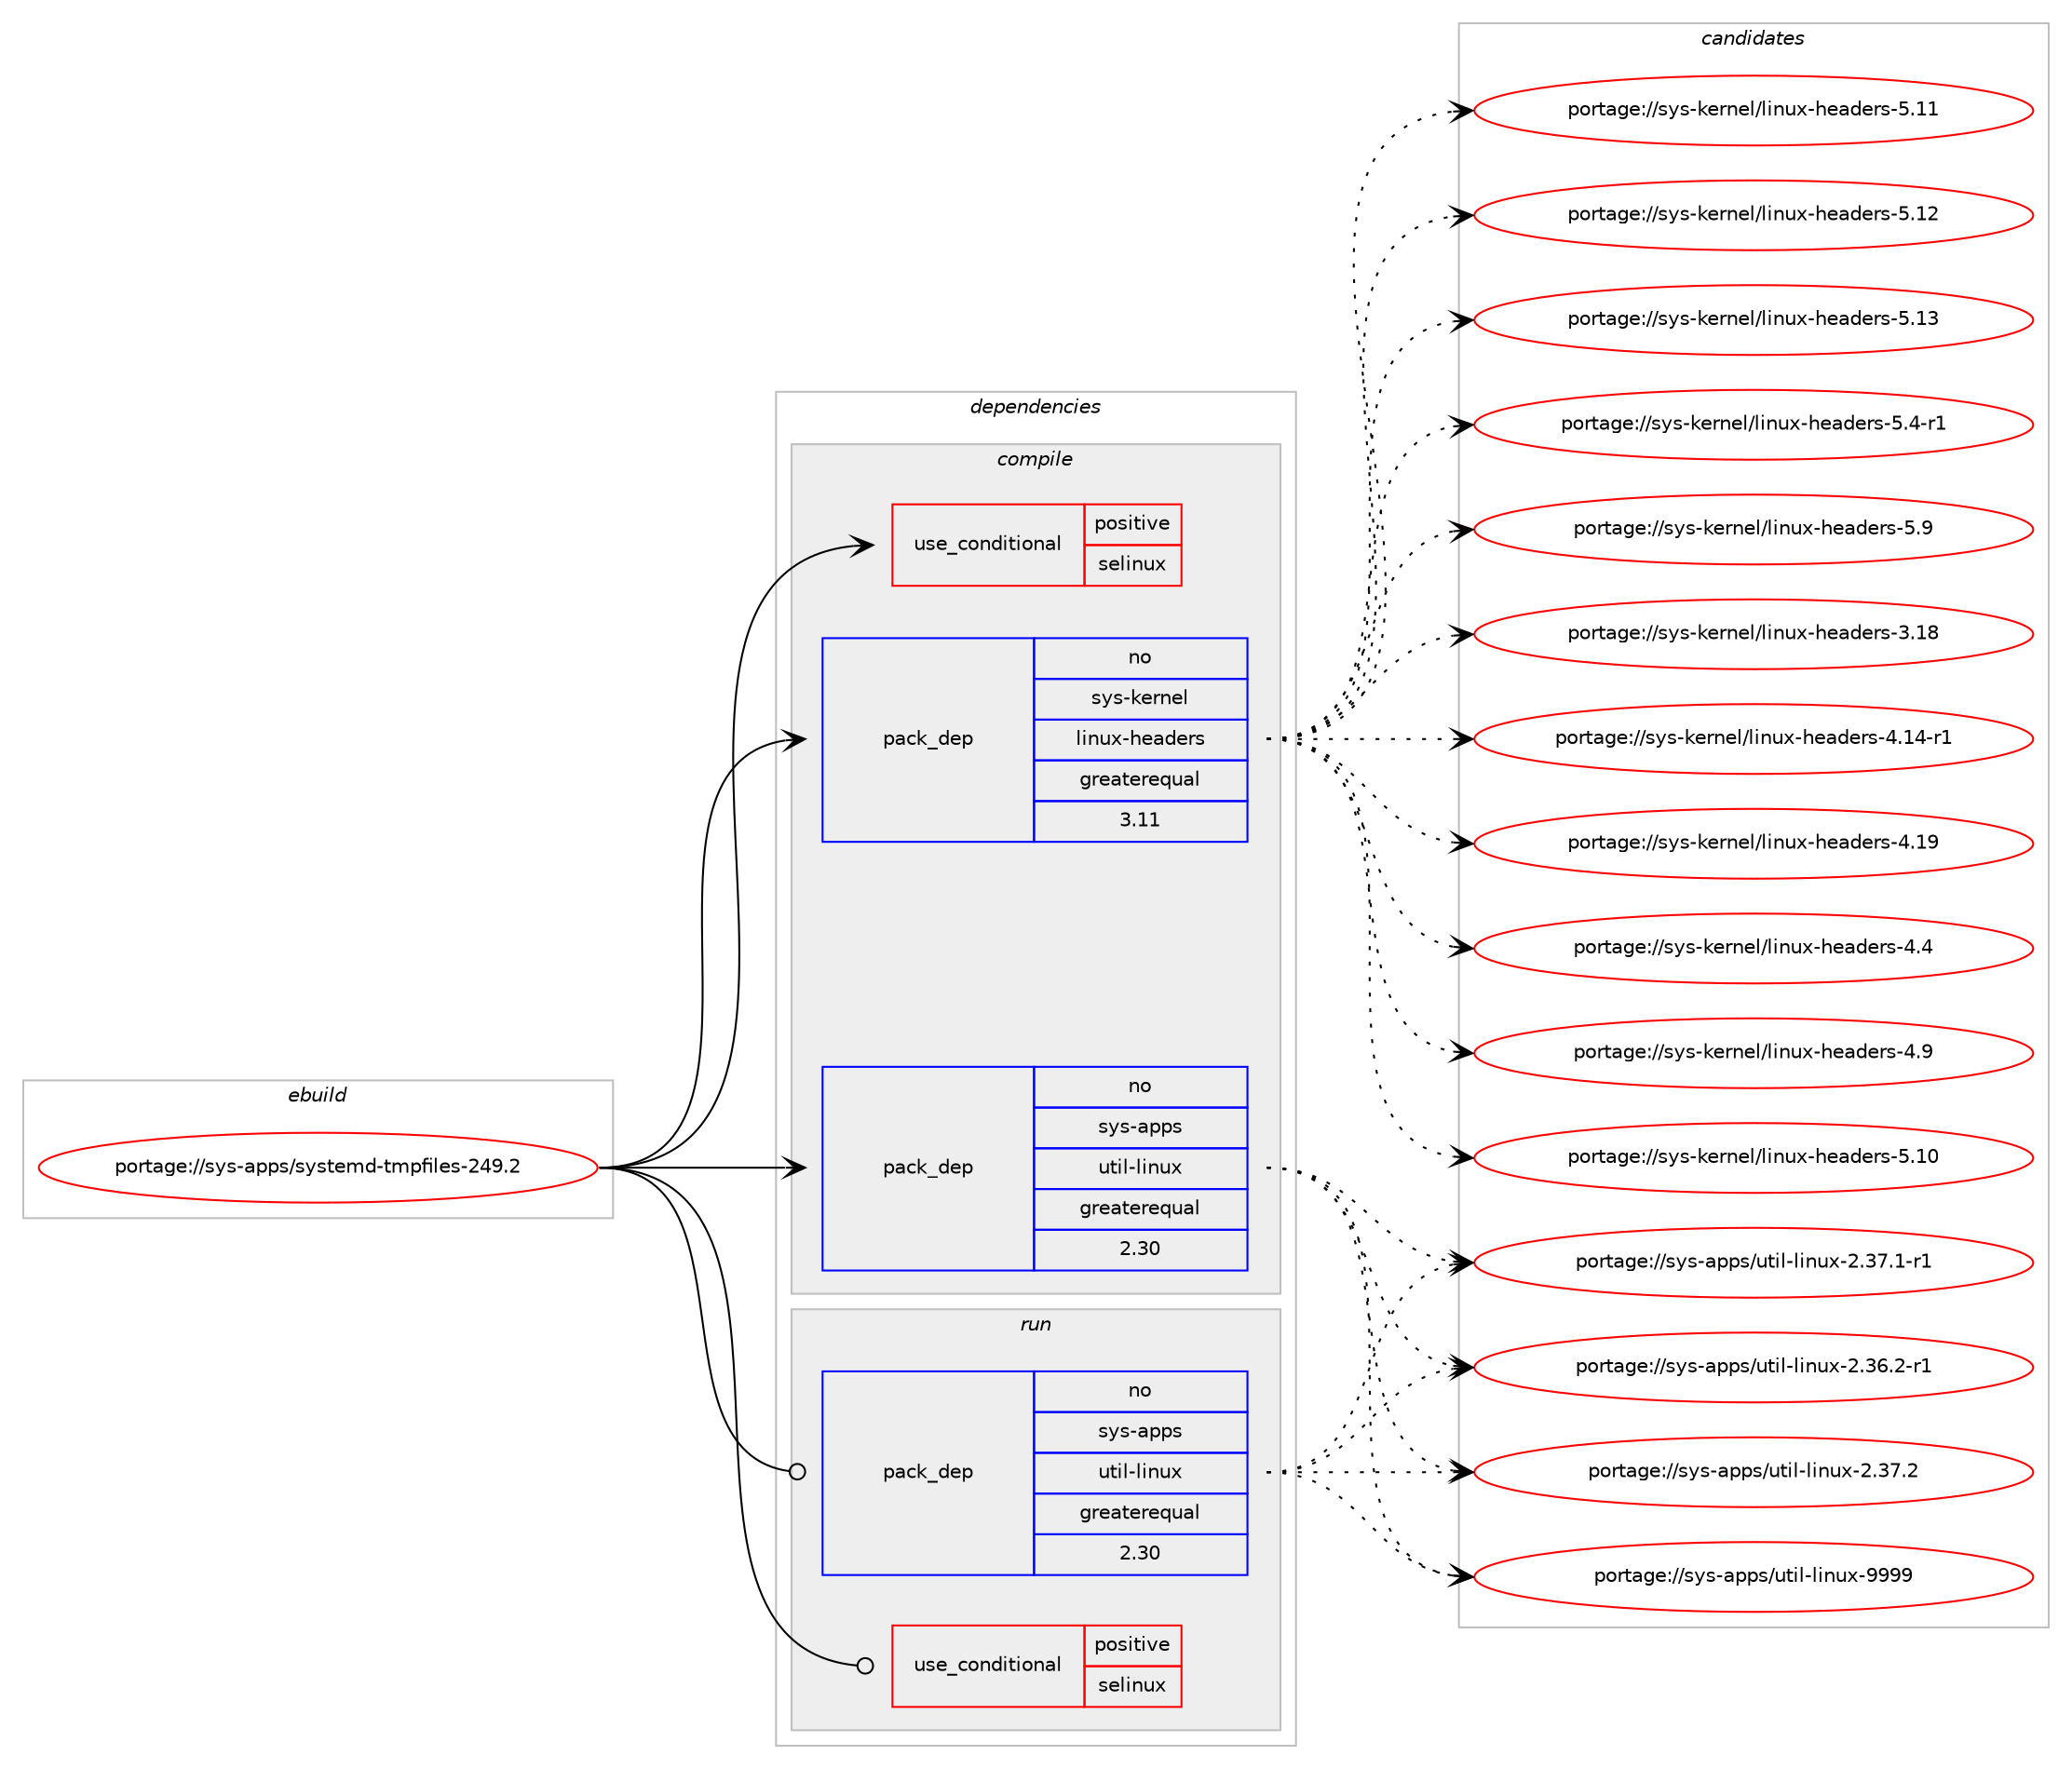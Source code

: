 digraph prolog {

# *************
# Graph options
# *************

newrank=true;
concentrate=true;
compound=true;
graph [rankdir=LR,fontname=Helvetica,fontsize=10,ranksep=1.5];#, ranksep=2.5, nodesep=0.2];
edge  [arrowhead=vee];
node  [fontname=Helvetica,fontsize=10];

# **********
# The ebuild
# **********

subgraph cluster_leftcol {
color=gray;
label=<<i>ebuild</i>>;
id [label="portage://sys-apps/systemd-tmpfiles-249.2", color=red, width=4, href="../sys-apps/systemd-tmpfiles-249.2.svg"];
}

# ****************
# The dependencies
# ****************

subgraph cluster_midcol {
color=gray;
label=<<i>dependencies</i>>;
subgraph cluster_compile {
fillcolor="#eeeeee";
style=filled;
label=<<i>compile</i>>;
subgraph cond208 {
dependency416 [label=<<TABLE BORDER="0" CELLBORDER="1" CELLSPACING="0" CELLPADDING="4"><TR><TD ROWSPAN="3" CELLPADDING="10">use_conditional</TD></TR><TR><TD>positive</TD></TR><TR><TD>selinux</TD></TR></TABLE>>, shape=none, color=red];
# *** BEGIN UNKNOWN DEPENDENCY TYPE (TODO) ***
# dependency416 -> package_dependency(portage://sys-apps/systemd-tmpfiles-249.2,install,no,sys-libs,libselinux,none,[,,],[slot(0),equal],[])
# *** END UNKNOWN DEPENDENCY TYPE (TODO) ***

}
id:e -> dependency416:w [weight=20,style="solid",arrowhead="vee"];
# *** BEGIN UNKNOWN DEPENDENCY TYPE (TODO) ***
# id -> package_dependency(portage://sys-apps/systemd-tmpfiles-249.2,install,no,sys-apps,acl,none,[,,],[slot(0),equal],[])
# *** END UNKNOWN DEPENDENCY TYPE (TODO) ***

subgraph pack204 {
dependency417 [label=<<TABLE BORDER="0" CELLBORDER="1" CELLSPACING="0" CELLPADDING="4" WIDTH="220"><TR><TD ROWSPAN="6" CELLPADDING="30">pack_dep</TD></TR><TR><TD WIDTH="110">no</TD></TR><TR><TD>sys-apps</TD></TR><TR><TD>util-linux</TD></TR><TR><TD>greaterequal</TD></TR><TR><TD>2.30</TD></TR></TABLE>>, shape=none, color=blue];
}
id:e -> dependency417:w [weight=20,style="solid",arrowhead="vee"];
subgraph pack205 {
dependency418 [label=<<TABLE BORDER="0" CELLBORDER="1" CELLSPACING="0" CELLPADDING="4" WIDTH="220"><TR><TD ROWSPAN="6" CELLPADDING="30">pack_dep</TD></TR><TR><TD WIDTH="110">no</TD></TR><TR><TD>sys-kernel</TD></TR><TR><TD>linux-headers</TD></TR><TR><TD>greaterequal</TD></TR><TR><TD>3.11</TD></TR></TABLE>>, shape=none, color=blue];
}
id:e -> dependency418:w [weight=20,style="solid",arrowhead="vee"];
# *** BEGIN UNKNOWN DEPENDENCY TYPE (TODO) ***
# id -> package_dependency(portage://sys-apps/systemd-tmpfiles-249.2,install,no,sys-libs,libcap,none,[,,],[slot(0),equal],[])
# *** END UNKNOWN DEPENDENCY TYPE (TODO) ***

# *** BEGIN UNKNOWN DEPENDENCY TYPE (TODO) ***
# id -> package_dependency(portage://sys-apps/systemd-tmpfiles-249.2,install,weak,sys-apps,opentmpfiles,none,[,,],[],[])
# *** END UNKNOWN DEPENDENCY TYPE (TODO) ***

# *** BEGIN UNKNOWN DEPENDENCY TYPE (TODO) ***
# id -> package_dependency(portage://sys-apps/systemd-tmpfiles-249.2,install,weak,sys-apps,systemd,none,[,,],[],[])
# *** END UNKNOWN DEPENDENCY TYPE (TODO) ***

}
subgraph cluster_compileandrun {
fillcolor="#eeeeee";
style=filled;
label=<<i>compile and run</i>>;
}
subgraph cluster_run {
fillcolor="#eeeeee";
style=filled;
label=<<i>run</i>>;
subgraph cond209 {
dependency419 [label=<<TABLE BORDER="0" CELLBORDER="1" CELLSPACING="0" CELLPADDING="4"><TR><TD ROWSPAN="3" CELLPADDING="10">use_conditional</TD></TR><TR><TD>positive</TD></TR><TR><TD>selinux</TD></TR></TABLE>>, shape=none, color=red];
# *** BEGIN UNKNOWN DEPENDENCY TYPE (TODO) ***
# dependency419 -> package_dependency(portage://sys-apps/systemd-tmpfiles-249.2,run,no,sys-libs,libselinux,none,[,,],[slot(0),equal],[])
# *** END UNKNOWN DEPENDENCY TYPE (TODO) ***

}
id:e -> dependency419:w [weight=20,style="solid",arrowhead="odot"];
# *** BEGIN UNKNOWN DEPENDENCY TYPE (TODO) ***
# id -> package_dependency(portage://sys-apps/systemd-tmpfiles-249.2,run,no,sys-apps,acl,none,[,,],[slot(0),equal],[])
# *** END UNKNOWN DEPENDENCY TYPE (TODO) ***

subgraph pack206 {
dependency420 [label=<<TABLE BORDER="0" CELLBORDER="1" CELLSPACING="0" CELLPADDING="4" WIDTH="220"><TR><TD ROWSPAN="6" CELLPADDING="30">pack_dep</TD></TR><TR><TD WIDTH="110">no</TD></TR><TR><TD>sys-apps</TD></TR><TR><TD>util-linux</TD></TR><TR><TD>greaterequal</TD></TR><TR><TD>2.30</TD></TR></TABLE>>, shape=none, color=blue];
}
id:e -> dependency420:w [weight=20,style="solid",arrowhead="odot"];
# *** BEGIN UNKNOWN DEPENDENCY TYPE (TODO) ***
# id -> package_dependency(portage://sys-apps/systemd-tmpfiles-249.2,run,no,sys-libs,libcap,none,[,,],[slot(0),equal],[])
# *** END UNKNOWN DEPENDENCY TYPE (TODO) ***

# *** BEGIN UNKNOWN DEPENDENCY TYPE (TODO) ***
# id -> package_dependency(portage://sys-apps/systemd-tmpfiles-249.2,run,weak,sys-apps,opentmpfiles,none,[,,],[],[])
# *** END UNKNOWN DEPENDENCY TYPE (TODO) ***

# *** BEGIN UNKNOWN DEPENDENCY TYPE (TODO) ***
# id -> package_dependency(portage://sys-apps/systemd-tmpfiles-249.2,run,weak,sys-apps,systemd,none,[,,],[],[])
# *** END UNKNOWN DEPENDENCY TYPE (TODO) ***

}
}

# **************
# The candidates
# **************

subgraph cluster_choices {
rank=same;
color=gray;
label=<<i>candidates</i>>;

subgraph choice204 {
color=black;
nodesep=1;
choice11512111545971121121154711711610510845108105110117120455046515446504511449 [label="portage://sys-apps/util-linux-2.36.2-r1", color=red, width=4,href="../sys-apps/util-linux-2.36.2-r1.svg"];
choice11512111545971121121154711711610510845108105110117120455046515546494511449 [label="portage://sys-apps/util-linux-2.37.1-r1", color=red, width=4,href="../sys-apps/util-linux-2.37.1-r1.svg"];
choice1151211154597112112115471171161051084510810511011712045504651554650 [label="portage://sys-apps/util-linux-2.37.2", color=red, width=4,href="../sys-apps/util-linux-2.37.2.svg"];
choice115121115459711211211547117116105108451081051101171204557575757 [label="portage://sys-apps/util-linux-9999", color=red, width=4,href="../sys-apps/util-linux-9999.svg"];
dependency417:e -> choice11512111545971121121154711711610510845108105110117120455046515446504511449:w [style=dotted,weight="100"];
dependency417:e -> choice11512111545971121121154711711610510845108105110117120455046515546494511449:w [style=dotted,weight="100"];
dependency417:e -> choice1151211154597112112115471171161051084510810511011712045504651554650:w [style=dotted,weight="100"];
dependency417:e -> choice115121115459711211211547117116105108451081051101171204557575757:w [style=dotted,weight="100"];
}
subgraph choice205 {
color=black;
nodesep=1;
choice115121115451071011141101011084710810511011712045104101971001011141154551464956 [label="portage://sys-kernel/linux-headers-3.18", color=red, width=4,href="../sys-kernel/linux-headers-3.18.svg"];
choice1151211154510710111411010110847108105110117120451041019710010111411545524649524511449 [label="portage://sys-kernel/linux-headers-4.14-r1", color=red, width=4,href="../sys-kernel/linux-headers-4.14-r1.svg"];
choice115121115451071011141101011084710810511011712045104101971001011141154552464957 [label="portage://sys-kernel/linux-headers-4.19", color=red, width=4,href="../sys-kernel/linux-headers-4.19.svg"];
choice1151211154510710111411010110847108105110117120451041019710010111411545524652 [label="portage://sys-kernel/linux-headers-4.4", color=red, width=4,href="../sys-kernel/linux-headers-4.4.svg"];
choice1151211154510710111411010110847108105110117120451041019710010111411545524657 [label="portage://sys-kernel/linux-headers-4.9", color=red, width=4,href="../sys-kernel/linux-headers-4.9.svg"];
choice115121115451071011141101011084710810511011712045104101971001011141154553464948 [label="portage://sys-kernel/linux-headers-5.10", color=red, width=4,href="../sys-kernel/linux-headers-5.10.svg"];
choice115121115451071011141101011084710810511011712045104101971001011141154553464949 [label="portage://sys-kernel/linux-headers-5.11", color=red, width=4,href="../sys-kernel/linux-headers-5.11.svg"];
choice115121115451071011141101011084710810511011712045104101971001011141154553464950 [label="portage://sys-kernel/linux-headers-5.12", color=red, width=4,href="../sys-kernel/linux-headers-5.12.svg"];
choice115121115451071011141101011084710810511011712045104101971001011141154553464951 [label="portage://sys-kernel/linux-headers-5.13", color=red, width=4,href="../sys-kernel/linux-headers-5.13.svg"];
choice11512111545107101114110101108471081051101171204510410197100101114115455346524511449 [label="portage://sys-kernel/linux-headers-5.4-r1", color=red, width=4,href="../sys-kernel/linux-headers-5.4-r1.svg"];
choice1151211154510710111411010110847108105110117120451041019710010111411545534657 [label="portage://sys-kernel/linux-headers-5.9", color=red, width=4,href="../sys-kernel/linux-headers-5.9.svg"];
dependency418:e -> choice115121115451071011141101011084710810511011712045104101971001011141154551464956:w [style=dotted,weight="100"];
dependency418:e -> choice1151211154510710111411010110847108105110117120451041019710010111411545524649524511449:w [style=dotted,weight="100"];
dependency418:e -> choice115121115451071011141101011084710810511011712045104101971001011141154552464957:w [style=dotted,weight="100"];
dependency418:e -> choice1151211154510710111411010110847108105110117120451041019710010111411545524652:w [style=dotted,weight="100"];
dependency418:e -> choice1151211154510710111411010110847108105110117120451041019710010111411545524657:w [style=dotted,weight="100"];
dependency418:e -> choice115121115451071011141101011084710810511011712045104101971001011141154553464948:w [style=dotted,weight="100"];
dependency418:e -> choice115121115451071011141101011084710810511011712045104101971001011141154553464949:w [style=dotted,weight="100"];
dependency418:e -> choice115121115451071011141101011084710810511011712045104101971001011141154553464950:w [style=dotted,weight="100"];
dependency418:e -> choice115121115451071011141101011084710810511011712045104101971001011141154553464951:w [style=dotted,weight="100"];
dependency418:e -> choice11512111545107101114110101108471081051101171204510410197100101114115455346524511449:w [style=dotted,weight="100"];
dependency418:e -> choice1151211154510710111411010110847108105110117120451041019710010111411545534657:w [style=dotted,weight="100"];
}
subgraph choice206 {
color=black;
nodesep=1;
choice11512111545971121121154711711610510845108105110117120455046515446504511449 [label="portage://sys-apps/util-linux-2.36.2-r1", color=red, width=4,href="../sys-apps/util-linux-2.36.2-r1.svg"];
choice11512111545971121121154711711610510845108105110117120455046515546494511449 [label="portage://sys-apps/util-linux-2.37.1-r1", color=red, width=4,href="../sys-apps/util-linux-2.37.1-r1.svg"];
choice1151211154597112112115471171161051084510810511011712045504651554650 [label="portage://sys-apps/util-linux-2.37.2", color=red, width=4,href="../sys-apps/util-linux-2.37.2.svg"];
choice115121115459711211211547117116105108451081051101171204557575757 [label="portage://sys-apps/util-linux-9999", color=red, width=4,href="../sys-apps/util-linux-9999.svg"];
dependency420:e -> choice11512111545971121121154711711610510845108105110117120455046515446504511449:w [style=dotted,weight="100"];
dependency420:e -> choice11512111545971121121154711711610510845108105110117120455046515546494511449:w [style=dotted,weight="100"];
dependency420:e -> choice1151211154597112112115471171161051084510810511011712045504651554650:w [style=dotted,weight="100"];
dependency420:e -> choice115121115459711211211547117116105108451081051101171204557575757:w [style=dotted,weight="100"];
}
}

}
